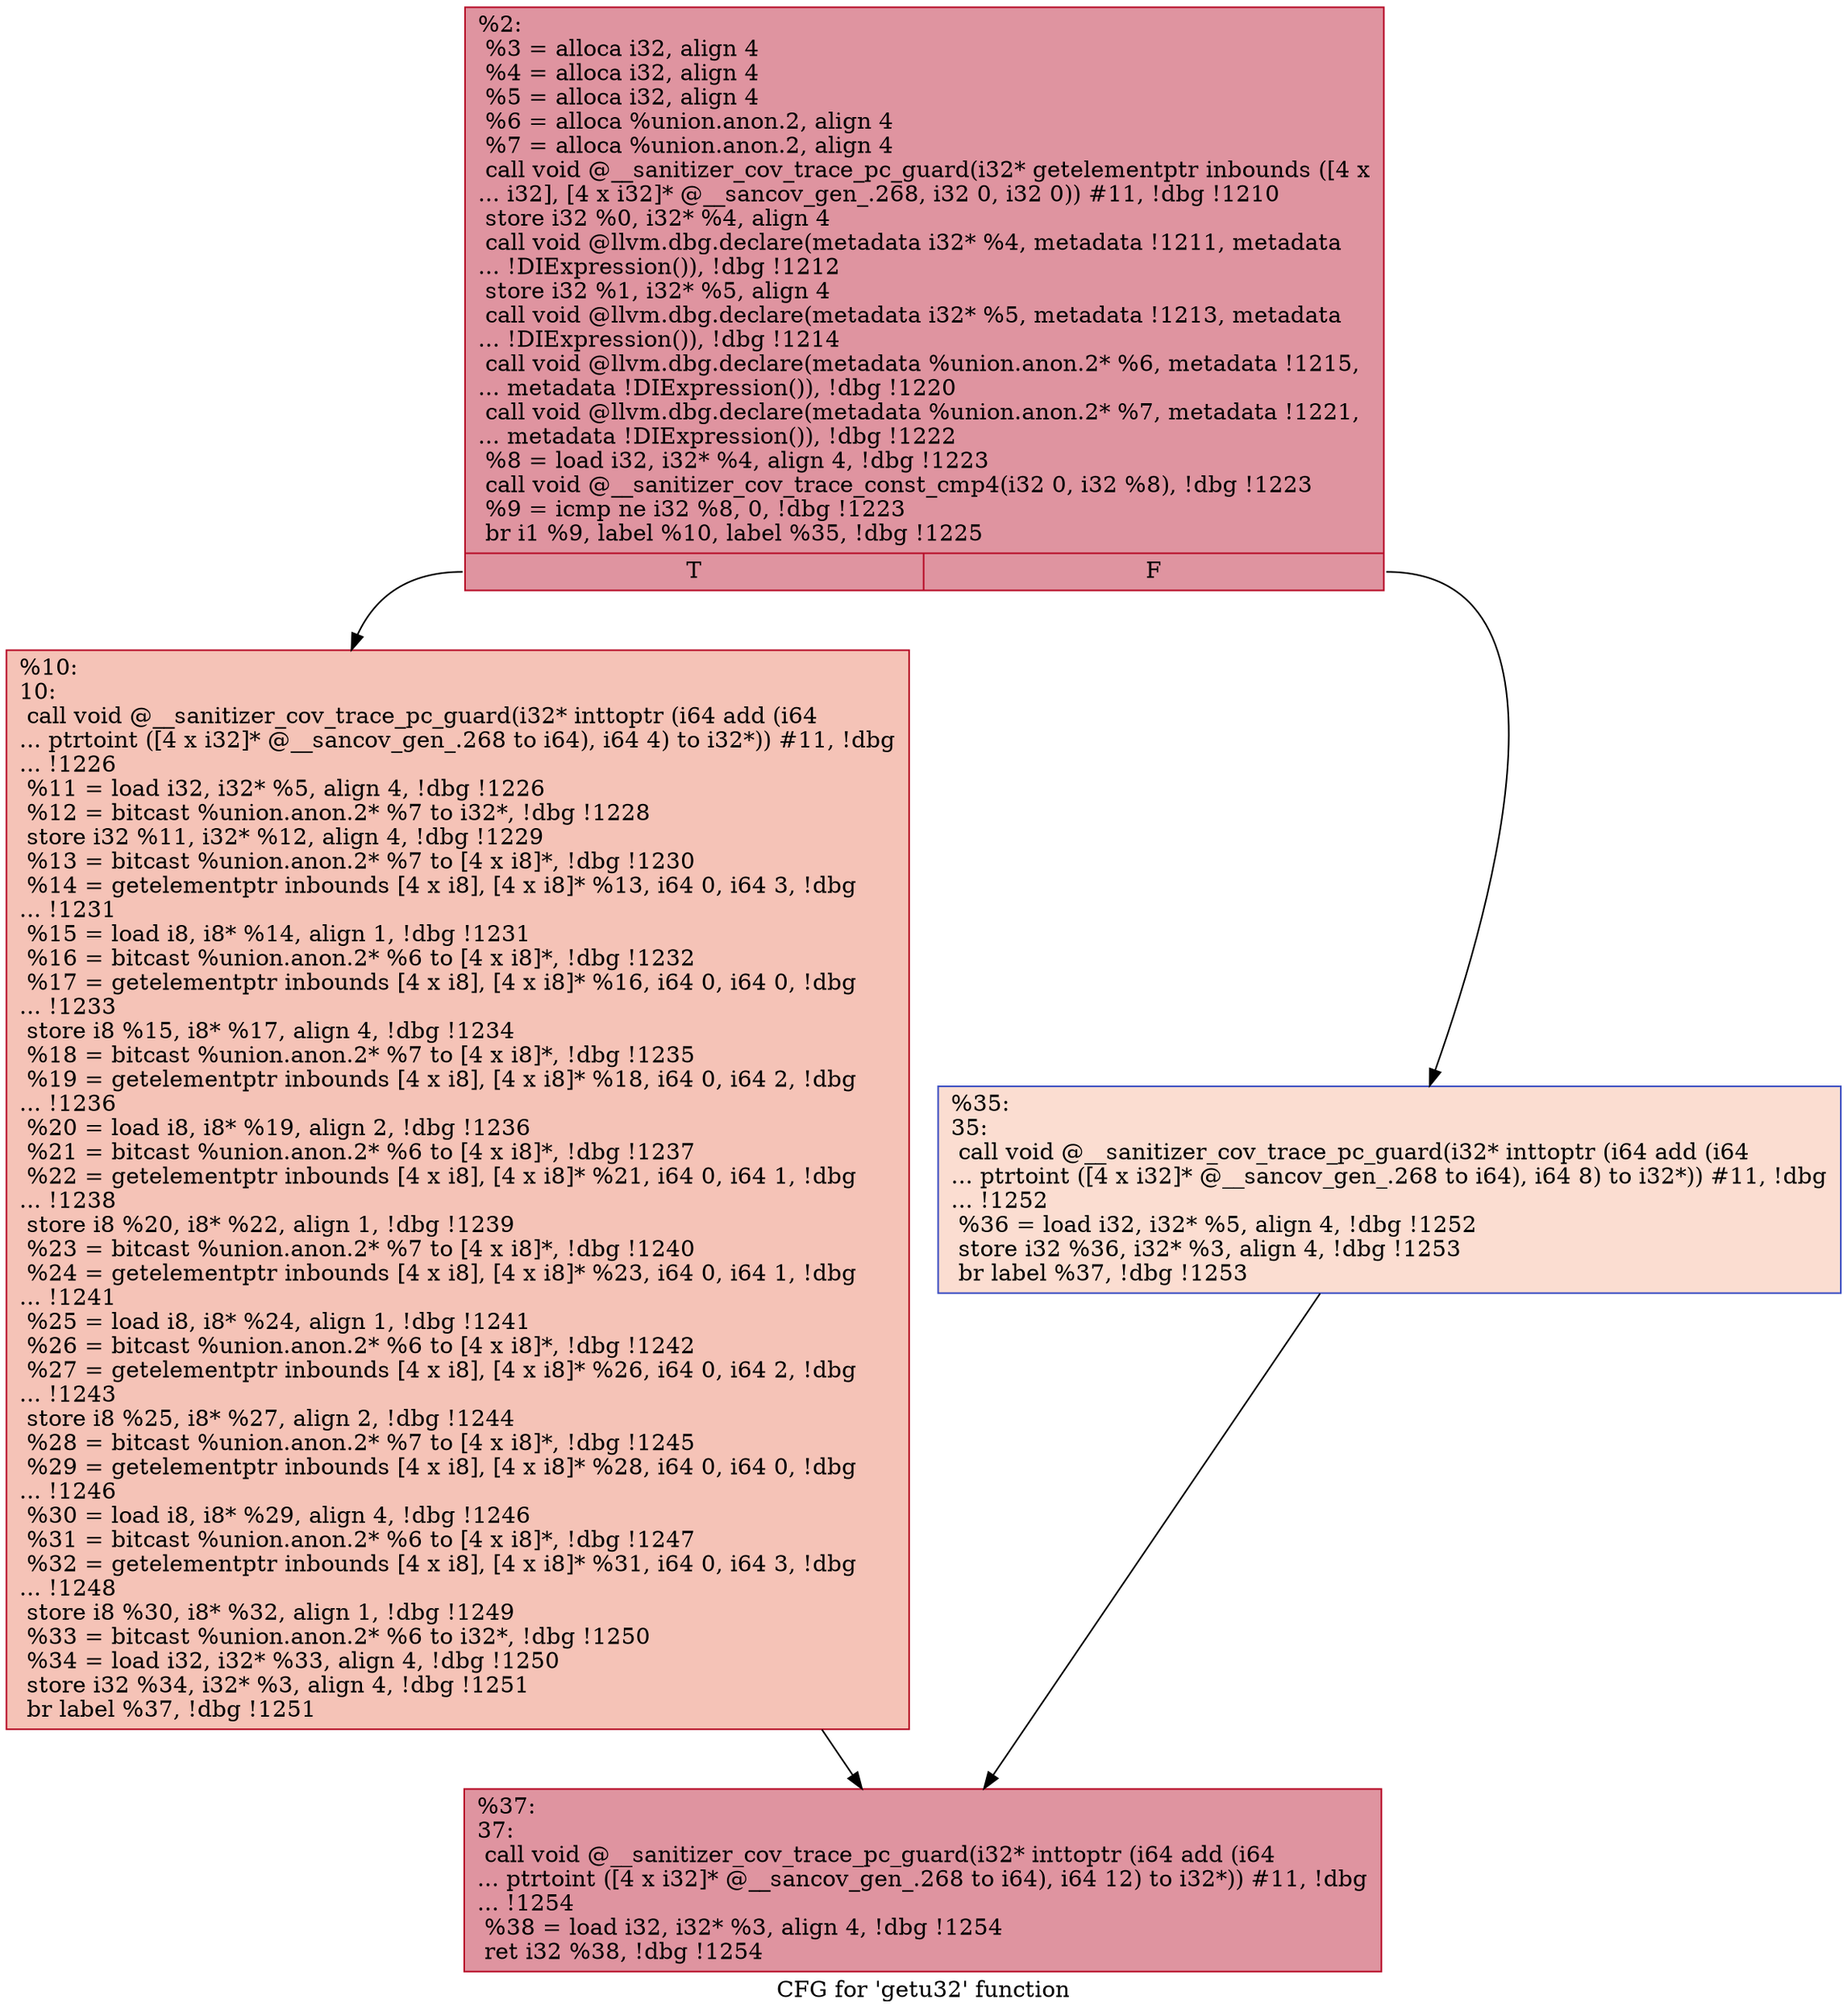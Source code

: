 digraph "CFG for 'getu32' function" {
	label="CFG for 'getu32' function";

	Node0x555555df68c0 [shape=record,color="#b70d28ff", style=filled, fillcolor="#b70d2870",label="{%2:\l  %3 = alloca i32, align 4\l  %4 = alloca i32, align 4\l  %5 = alloca i32, align 4\l  %6 = alloca %union.anon.2, align 4\l  %7 = alloca %union.anon.2, align 4\l  call void @__sanitizer_cov_trace_pc_guard(i32* getelementptr inbounds ([4 x\l... i32], [4 x i32]* @__sancov_gen_.268, i32 0, i32 0)) #11, !dbg !1210\l  store i32 %0, i32* %4, align 4\l  call void @llvm.dbg.declare(metadata i32* %4, metadata !1211, metadata\l... !DIExpression()), !dbg !1212\l  store i32 %1, i32* %5, align 4\l  call void @llvm.dbg.declare(metadata i32* %5, metadata !1213, metadata\l... !DIExpression()), !dbg !1214\l  call void @llvm.dbg.declare(metadata %union.anon.2* %6, metadata !1215,\l... metadata !DIExpression()), !dbg !1220\l  call void @llvm.dbg.declare(metadata %union.anon.2* %7, metadata !1221,\l... metadata !DIExpression()), !dbg !1222\l  %8 = load i32, i32* %4, align 4, !dbg !1223\l  call void @__sanitizer_cov_trace_const_cmp4(i32 0, i32 %8), !dbg !1223\l  %9 = icmp ne i32 %8, 0, !dbg !1223\l  br i1 %9, label %10, label %35, !dbg !1225\l|{<s0>T|<s1>F}}"];
	Node0x555555df68c0:s0 -> Node0x555555c0b6c0;
	Node0x555555df68c0:s1 -> Node0x555555c0b710;
	Node0x555555c0b6c0 [shape=record,color="#b70d28ff", style=filled, fillcolor="#e8765c70",label="{%10:\l10:                                               \l  call void @__sanitizer_cov_trace_pc_guard(i32* inttoptr (i64 add (i64\l... ptrtoint ([4 x i32]* @__sancov_gen_.268 to i64), i64 4) to i32*)) #11, !dbg\l... !1226\l  %11 = load i32, i32* %5, align 4, !dbg !1226\l  %12 = bitcast %union.anon.2* %7 to i32*, !dbg !1228\l  store i32 %11, i32* %12, align 4, !dbg !1229\l  %13 = bitcast %union.anon.2* %7 to [4 x i8]*, !dbg !1230\l  %14 = getelementptr inbounds [4 x i8], [4 x i8]* %13, i64 0, i64 3, !dbg\l... !1231\l  %15 = load i8, i8* %14, align 1, !dbg !1231\l  %16 = bitcast %union.anon.2* %6 to [4 x i8]*, !dbg !1232\l  %17 = getelementptr inbounds [4 x i8], [4 x i8]* %16, i64 0, i64 0, !dbg\l... !1233\l  store i8 %15, i8* %17, align 4, !dbg !1234\l  %18 = bitcast %union.anon.2* %7 to [4 x i8]*, !dbg !1235\l  %19 = getelementptr inbounds [4 x i8], [4 x i8]* %18, i64 0, i64 2, !dbg\l... !1236\l  %20 = load i8, i8* %19, align 2, !dbg !1236\l  %21 = bitcast %union.anon.2* %6 to [4 x i8]*, !dbg !1237\l  %22 = getelementptr inbounds [4 x i8], [4 x i8]* %21, i64 0, i64 1, !dbg\l... !1238\l  store i8 %20, i8* %22, align 1, !dbg !1239\l  %23 = bitcast %union.anon.2* %7 to [4 x i8]*, !dbg !1240\l  %24 = getelementptr inbounds [4 x i8], [4 x i8]* %23, i64 0, i64 1, !dbg\l... !1241\l  %25 = load i8, i8* %24, align 1, !dbg !1241\l  %26 = bitcast %union.anon.2* %6 to [4 x i8]*, !dbg !1242\l  %27 = getelementptr inbounds [4 x i8], [4 x i8]* %26, i64 0, i64 2, !dbg\l... !1243\l  store i8 %25, i8* %27, align 2, !dbg !1244\l  %28 = bitcast %union.anon.2* %7 to [4 x i8]*, !dbg !1245\l  %29 = getelementptr inbounds [4 x i8], [4 x i8]* %28, i64 0, i64 0, !dbg\l... !1246\l  %30 = load i8, i8* %29, align 4, !dbg !1246\l  %31 = bitcast %union.anon.2* %6 to [4 x i8]*, !dbg !1247\l  %32 = getelementptr inbounds [4 x i8], [4 x i8]* %31, i64 0, i64 3, !dbg\l... !1248\l  store i8 %30, i8* %32, align 1, !dbg !1249\l  %33 = bitcast %union.anon.2* %6 to i32*, !dbg !1250\l  %34 = load i32, i32* %33, align 4, !dbg !1250\l  store i32 %34, i32* %3, align 4, !dbg !1251\l  br label %37, !dbg !1251\l}"];
	Node0x555555c0b6c0 -> Node0x555555c0b760;
	Node0x555555c0b710 [shape=record,color="#3d50c3ff", style=filled, fillcolor="#f7b39670",label="{%35:\l35:                                               \l  call void @__sanitizer_cov_trace_pc_guard(i32* inttoptr (i64 add (i64\l... ptrtoint ([4 x i32]* @__sancov_gen_.268 to i64), i64 8) to i32*)) #11, !dbg\l... !1252\l  %36 = load i32, i32* %5, align 4, !dbg !1252\l  store i32 %36, i32* %3, align 4, !dbg !1253\l  br label %37, !dbg !1253\l}"];
	Node0x555555c0b710 -> Node0x555555c0b760;
	Node0x555555c0b760 [shape=record,color="#b70d28ff", style=filled, fillcolor="#b70d2870",label="{%37:\l37:                                               \l  call void @__sanitizer_cov_trace_pc_guard(i32* inttoptr (i64 add (i64\l... ptrtoint ([4 x i32]* @__sancov_gen_.268 to i64), i64 12) to i32*)) #11, !dbg\l... !1254\l  %38 = load i32, i32* %3, align 4, !dbg !1254\l  ret i32 %38, !dbg !1254\l}"];
}
